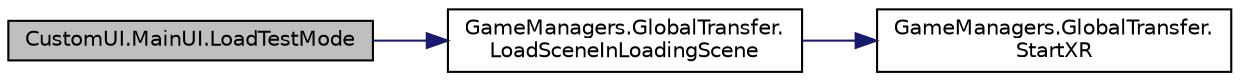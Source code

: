 digraph "CustomUI.MainUI.LoadTestMode"
{
 // INTERACTIVE_SVG=YES
 // LATEX_PDF_SIZE
  edge [fontname="Helvetica",fontsize="10",labelfontname="Helvetica",labelfontsize="10"];
  node [fontname="Helvetica",fontsize="10",shape=record];
  rankdir="LR";
  Node1 [label="CustomUI.MainUI.LoadTestMode",height=0.2,width=0.4,color="black", fillcolor="grey75", style="filled", fontcolor="black",tooltip=" "];
  Node1 -> Node2 [color="midnightblue",fontsize="10",style="solid",fontname="Helvetica"];
  Node2 [label="GameManagers.GlobalTransfer.\lLoadSceneInLoadingScene",height=0.2,width=0.4,color="black", fillcolor="white", style="filled",URL="$class_game_managers_1_1_global_transfer.html#a96550d206f25a2d8d89af6c365617a55",tooltip="在Loading场景中加载新场景"];
  Node2 -> Node3 [color="midnightblue",fontsize="10",style="solid",fontname="Helvetica"];
  Node3 [label="GameManagers.GlobalTransfer.\lStartXR",height=0.2,width=0.4,color="black", fillcolor="white", style="filled",URL="$class_game_managers_1_1_global_transfer.html#a85c796df61ccc5a26711da6d748bc60d",tooltip=" "];
}
